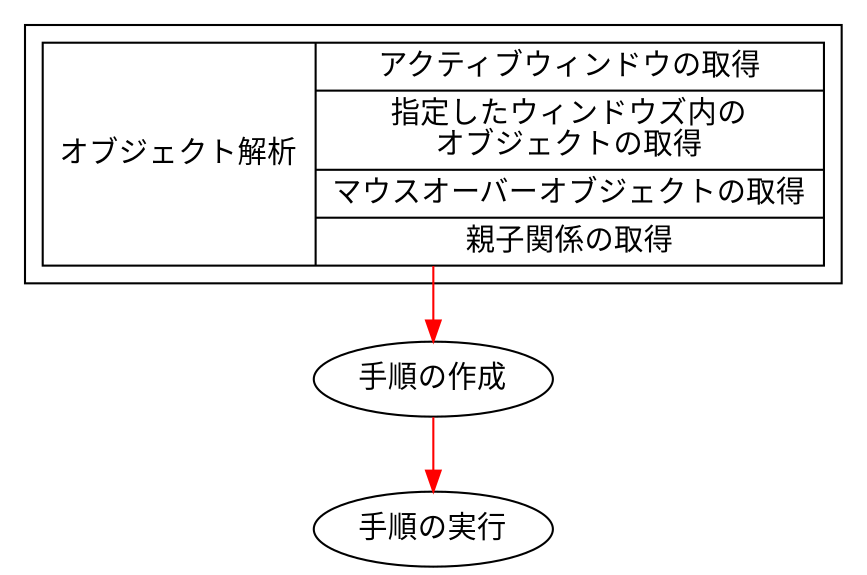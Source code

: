 // Windows ハンドル、イベント、アクティブ

digraph graph_g1 {
	//windowsの時にfontを指定
	graph[compound=true];
	node[fontname="meiryo"];
	edge[fontname="meiryo", color=red];
	subgraph cluster_g1{
		gb[shape = record, label=" オブジェクト解析|{ アクティブウィンドウの取得| 指定したウィンドウズ内の\nオブジェクトの取得| マウスオーバーオブジェクトの取得| 親子関係の取得}"];
	}
	g2[label="手順の作成"]
	g3[label="手順の実行"]

	gb->g2->g3

}
